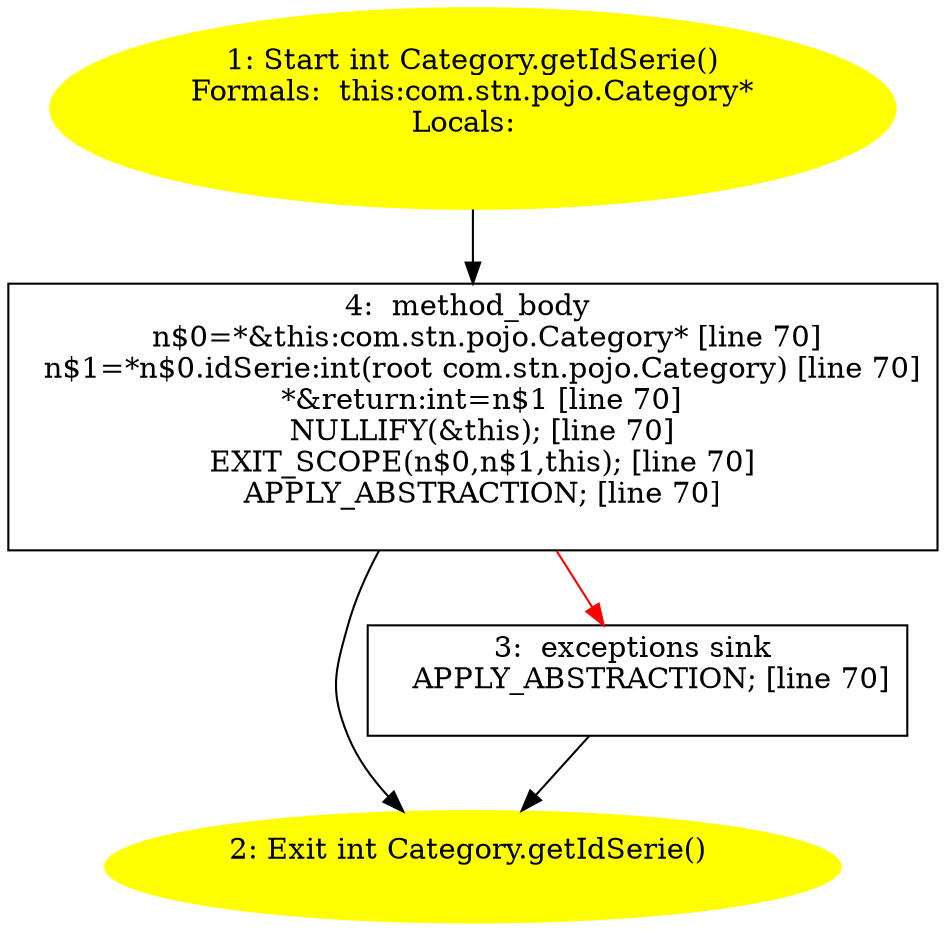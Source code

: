 /* @generated */
digraph cfg {
"com.stn.pojo.Category.getIdSerie():int.d64ccc5dc60a6ba1619215e44eca51d5_1" [label="1: Start int Category.getIdSerie()\nFormals:  this:com.stn.pojo.Category*\nLocals:  \n  " color=yellow style=filled]
	

	 "com.stn.pojo.Category.getIdSerie():int.d64ccc5dc60a6ba1619215e44eca51d5_1" -> "com.stn.pojo.Category.getIdSerie():int.d64ccc5dc60a6ba1619215e44eca51d5_4" ;
"com.stn.pojo.Category.getIdSerie():int.d64ccc5dc60a6ba1619215e44eca51d5_2" [label="2: Exit int Category.getIdSerie() \n  " color=yellow style=filled]
	

"com.stn.pojo.Category.getIdSerie():int.d64ccc5dc60a6ba1619215e44eca51d5_3" [label="3:  exceptions sink \n   APPLY_ABSTRACTION; [line 70]\n " shape="box"]
	

	 "com.stn.pojo.Category.getIdSerie():int.d64ccc5dc60a6ba1619215e44eca51d5_3" -> "com.stn.pojo.Category.getIdSerie():int.d64ccc5dc60a6ba1619215e44eca51d5_2" ;
"com.stn.pojo.Category.getIdSerie():int.d64ccc5dc60a6ba1619215e44eca51d5_4" [label="4:  method_body \n   n$0=*&this:com.stn.pojo.Category* [line 70]\n  n$1=*n$0.idSerie:int(root com.stn.pojo.Category) [line 70]\n  *&return:int=n$1 [line 70]\n  NULLIFY(&this); [line 70]\n  EXIT_SCOPE(n$0,n$1,this); [line 70]\n  APPLY_ABSTRACTION; [line 70]\n " shape="box"]
	

	 "com.stn.pojo.Category.getIdSerie():int.d64ccc5dc60a6ba1619215e44eca51d5_4" -> "com.stn.pojo.Category.getIdSerie():int.d64ccc5dc60a6ba1619215e44eca51d5_2" ;
	 "com.stn.pojo.Category.getIdSerie():int.d64ccc5dc60a6ba1619215e44eca51d5_4" -> "com.stn.pojo.Category.getIdSerie():int.d64ccc5dc60a6ba1619215e44eca51d5_3" [color="red" ];
}
